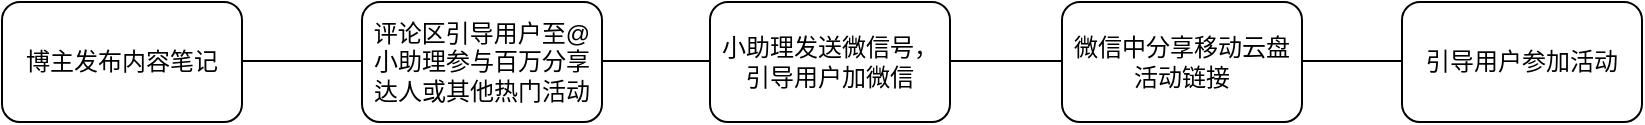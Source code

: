 <mxfile version="22.0.4" type="github">
  <diagram name="第 1 页" id="maQsE5VNrd40-2OhutGv">
    <mxGraphModel dx="786" dy="505" grid="1" gridSize="10" guides="1" tooltips="1" connect="1" arrows="1" fold="1" page="1" pageScale="1" pageWidth="827" pageHeight="1169" math="0" shadow="0">
      <root>
        <mxCell id="0" />
        <mxCell id="1" parent="0" />
        <mxCell id="vFDbaUqOnykRUxAGf1MI-1" value="博主发布内容笔记" style="rounded=1;whiteSpace=wrap;html=1;" parent="1" vertex="1">
          <mxGeometry y="190" width="120" height="60" as="geometry" />
        </mxCell>
        <mxCell id="vFDbaUqOnykRUxAGf1MI-2" value="" style="endArrow=none;html=1;rounded=0;" parent="1" edge="1">
          <mxGeometry width="50" height="50" relative="1" as="geometry">
            <mxPoint x="120" y="219.5" as="sourcePoint" />
            <mxPoint x="180" y="219.5" as="targetPoint" />
          </mxGeometry>
        </mxCell>
        <mxCell id="vFDbaUqOnykRUxAGf1MI-3" value="评论区引导用户至@小助理参与百万分享达人或其他热门活动" style="rounded=1;whiteSpace=wrap;html=1;" parent="1" vertex="1">
          <mxGeometry x="180" y="190" width="120" height="60" as="geometry" />
        </mxCell>
        <mxCell id="vFDbaUqOnykRUxAGf1MI-4" value="" style="endArrow=none;html=1;rounded=0;" parent="1" edge="1">
          <mxGeometry width="50" height="50" relative="1" as="geometry">
            <mxPoint x="300" y="219.5" as="sourcePoint" />
            <mxPoint x="360" y="219.5" as="targetPoint" />
          </mxGeometry>
        </mxCell>
        <mxCell id="vFDbaUqOnykRUxAGf1MI-5" value="小助理发送微信号，引导用户加微信" style="rounded=1;whiteSpace=wrap;html=1;" parent="1" vertex="1">
          <mxGeometry x="354" y="190" width="120" height="60" as="geometry" />
        </mxCell>
        <mxCell id="vFDbaUqOnykRUxAGf1MI-6" value="" style="endArrow=none;html=1;rounded=0;" parent="1" edge="1">
          <mxGeometry width="50" height="50" relative="1" as="geometry">
            <mxPoint x="474" y="219.5" as="sourcePoint" />
            <mxPoint x="534" y="219.5" as="targetPoint" />
          </mxGeometry>
        </mxCell>
        <mxCell id="vFDbaUqOnykRUxAGf1MI-7" value="微信中分享移动云盘活动链接" style="rounded=1;whiteSpace=wrap;html=1;" parent="1" vertex="1">
          <mxGeometry x="530" y="190" width="120" height="60" as="geometry" />
        </mxCell>
        <mxCell id="vFDbaUqOnykRUxAGf1MI-8" value="" style="endArrow=none;html=1;rounded=0;" parent="1" edge="1">
          <mxGeometry width="50" height="50" relative="1" as="geometry">
            <mxPoint x="650" y="219.5" as="sourcePoint" />
            <mxPoint x="700" y="219.5" as="targetPoint" />
          </mxGeometry>
        </mxCell>
        <mxCell id="vFDbaUqOnykRUxAGf1MI-9" value="引导用户参加活动" style="rounded=1;whiteSpace=wrap;html=1;" parent="1" vertex="1">
          <mxGeometry x="700" y="190" width="120" height="60" as="geometry" />
        </mxCell>
      </root>
    </mxGraphModel>
  </diagram>
</mxfile>
